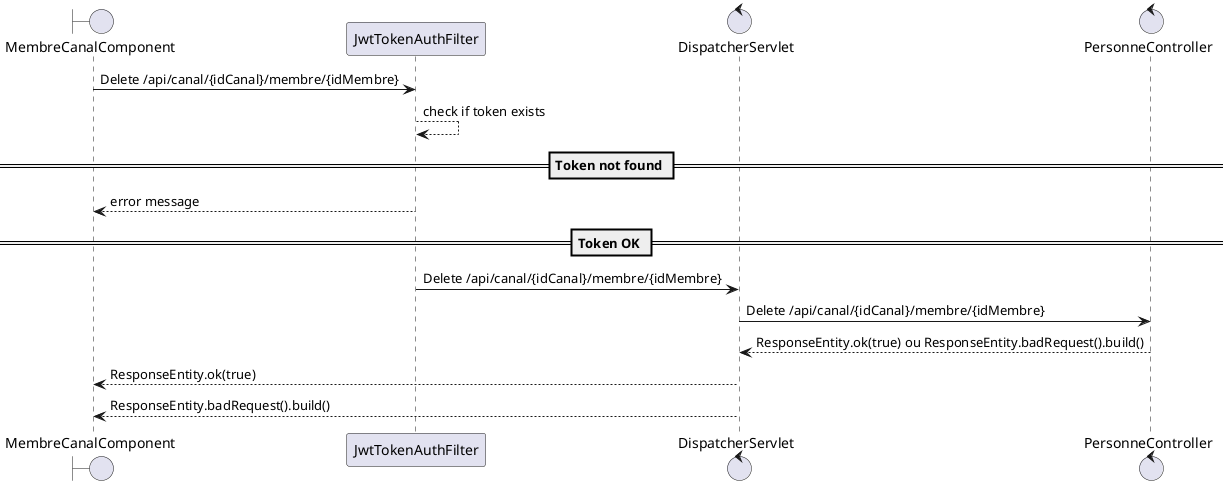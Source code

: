 == SupprimerMembresDuCanal ==

@startuml
boundary MembreCanalComponent
participant JwtTokenAuthFilter
control DispatcherServlet 
control PersonneController 


MembreCanalComponent -> JwtTokenAuthFilter : Delete /api/canal/{idCanal}/membre/{idMembre}
JwtTokenAuthFilter --> JwtTokenAuthFilter : check if token exists
==Token not found ==
JwtTokenAuthFilter --> MembreCanalComponent : error message 
==Token OK ==
JwtTokenAuthFilter -> DispatcherServlet : Delete /api/canal/{idCanal}/membre/{idMembre}
DispatcherServlet -> PersonneController : Delete /api/canal/{idCanal}/membre/{idMembre}
PersonneController --> DispatcherServlet : ResponseEntity.ok(true) ou ResponseEntity.badRequest().build()
DispatcherServlet --> MembreCanalComponent : ResponseEntity.ok(true)
DispatcherServlet --> MembreCanalComponent : ResponseEntity.badRequest().build()
@endumls